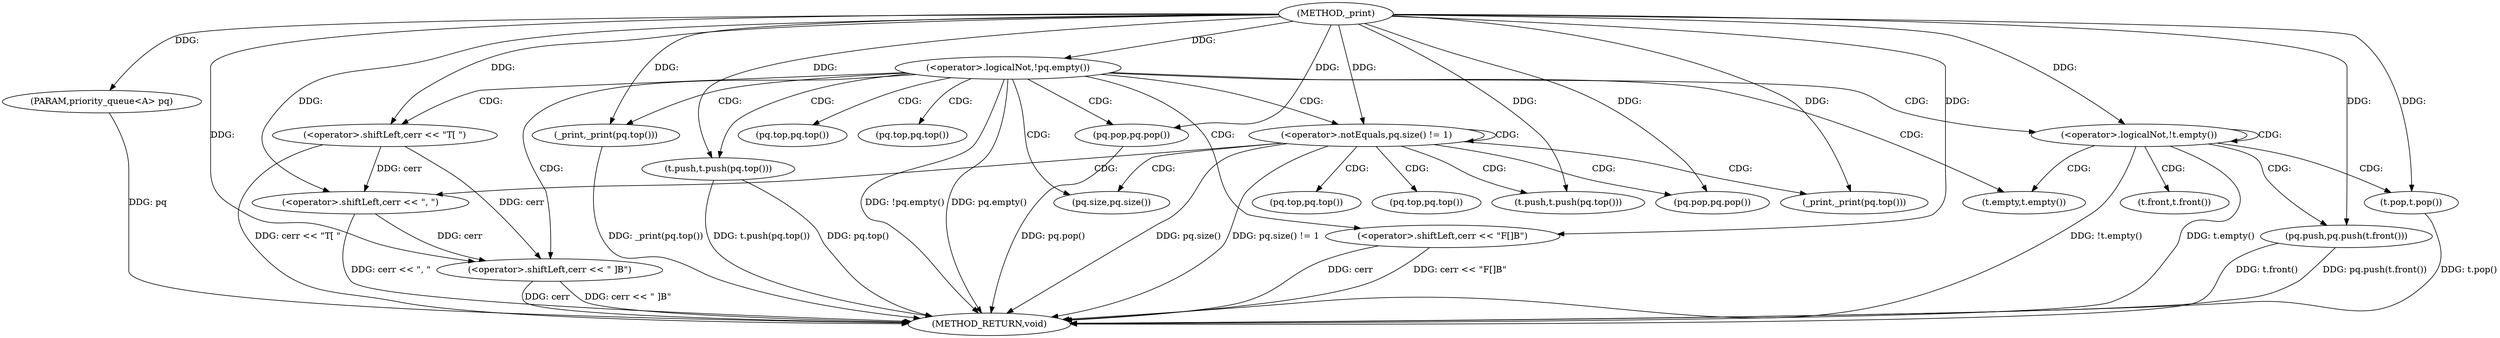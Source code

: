 digraph "_print" {  
"1000824" [label = "(METHOD,_print)" ]
"1000868" [label = "(METHOD_RETURN,void)" ]
"1000825" [label = "(PARAM,priority_queue<A> pq)" ]
"1000828" [label = "(<operator>.logicalNot,!pq.empty())" ]
"1000832" [label = "(<operator>.shiftLeft,cerr << \"T[ \")" ]
"1000848" [label = "(_print,_print(pq.top()))" ]
"1000850" [label = "(<operator>.shiftLeft,cerr << \" ]B\")" ]
"1000853" [label = "(t.push,t.push(pq.top()))" ]
"1000855" [label = "(pq.pop,pq.pop())" ]
"1000836" [label = "(<operator>.notEquals,pq.size() != 1)" ]
"1000857" [label = "(<operator>.logicalNot,!t.empty())" ]
"1000865" [label = "(<operator>.shiftLeft,cerr << \"F[]B\")" ]
"1000840" [label = "(_print,_print(pq.top()))" ]
"1000842" [label = "(<operator>.shiftLeft,cerr << \", \")" ]
"1000845" [label = "(t.push,t.push(pq.top()))" ]
"1000847" [label = "(pq.pop,pq.pop())" ]
"1000860" [label = "(pq.push,pq.push(t.front()))" ]
"1000862" [label = "(t.pop,t.pop())" ]
"1000849" [label = "(pq.top,pq.top())" ]
"1000854" [label = "(pq.top,pq.top())" ]
"1000837" [label = "(pq.size,pq.size())" ]
"1000858" [label = "(t.empty,t.empty())" ]
"1000841" [label = "(pq.top,pq.top())" ]
"1000846" [label = "(pq.top,pq.top())" ]
"1000861" [label = "(t.front,t.front())" ]
  "1000825" -> "1000868"  [ label = "DDG: pq"] 
  "1000828" -> "1000868"  [ label = "DDG: pq.empty()"] 
  "1000828" -> "1000868"  [ label = "DDG: !pq.empty()"] 
  "1000865" -> "1000868"  [ label = "DDG: cerr"] 
  "1000865" -> "1000868"  [ label = "DDG: cerr << \"F[]B\""] 
  "1000832" -> "1000868"  [ label = "DDG: cerr << \"T[ \""] 
  "1000836" -> "1000868"  [ label = "DDG: pq.size()"] 
  "1000836" -> "1000868"  [ label = "DDG: pq.size() != 1"] 
  "1000848" -> "1000868"  [ label = "DDG: _print(pq.top())"] 
  "1000850" -> "1000868"  [ label = "DDG: cerr"] 
  "1000850" -> "1000868"  [ label = "DDG: cerr << \" ]B\""] 
  "1000853" -> "1000868"  [ label = "DDG: pq.top()"] 
  "1000853" -> "1000868"  [ label = "DDG: t.push(pq.top())"] 
  "1000855" -> "1000868"  [ label = "DDG: pq.pop()"] 
  "1000857" -> "1000868"  [ label = "DDG: t.empty()"] 
  "1000857" -> "1000868"  [ label = "DDG: !t.empty()"] 
  "1000860" -> "1000868"  [ label = "DDG: t.front()"] 
  "1000860" -> "1000868"  [ label = "DDG: pq.push(t.front())"] 
  "1000862" -> "1000868"  [ label = "DDG: t.pop()"] 
  "1000842" -> "1000868"  [ label = "DDG: cerr << \", \""] 
  "1000824" -> "1000825"  [ label = "DDG: "] 
  "1000824" -> "1000828"  [ label = "DDG: "] 
  "1000824" -> "1000855"  [ label = "DDG: "] 
  "1000824" -> "1000832"  [ label = "DDG: "] 
  "1000824" -> "1000848"  [ label = "DDG: "] 
  "1000832" -> "1000850"  [ label = "DDG: cerr"] 
  "1000842" -> "1000850"  [ label = "DDG: cerr"] 
  "1000824" -> "1000850"  [ label = "DDG: "] 
  "1000824" -> "1000853"  [ label = "DDG: "] 
  "1000824" -> "1000836"  [ label = "DDG: "] 
  "1000824" -> "1000847"  [ label = "DDG: "] 
  "1000824" -> "1000857"  [ label = "DDG: "] 
  "1000824" -> "1000862"  [ label = "DDG: "] 
  "1000824" -> "1000865"  [ label = "DDG: "] 
  "1000824" -> "1000840"  [ label = "DDG: "] 
  "1000832" -> "1000842"  [ label = "DDG: cerr"] 
  "1000824" -> "1000842"  [ label = "DDG: "] 
  "1000824" -> "1000845"  [ label = "DDG: "] 
  "1000824" -> "1000860"  [ label = "DDG: "] 
  "1000828" -> "1000850"  [ label = "CDG: "] 
  "1000828" -> "1000854"  [ label = "CDG: "] 
  "1000828" -> "1000855"  [ label = "CDG: "] 
  "1000828" -> "1000858"  [ label = "CDG: "] 
  "1000828" -> "1000832"  [ label = "CDG: "] 
  "1000828" -> "1000848"  [ label = "CDG: "] 
  "1000828" -> "1000849"  [ label = "CDG: "] 
  "1000828" -> "1000853"  [ label = "CDG: "] 
  "1000828" -> "1000836"  [ label = "CDG: "] 
  "1000828" -> "1000857"  [ label = "CDG: "] 
  "1000828" -> "1000865"  [ label = "CDG: "] 
  "1000828" -> "1000837"  [ label = "CDG: "] 
  "1000836" -> "1000847"  [ label = "CDG: "] 
  "1000836" -> "1000846"  [ label = "CDG: "] 
  "1000836" -> "1000840"  [ label = "CDG: "] 
  "1000836" -> "1000836"  [ label = "CDG: "] 
  "1000836" -> "1000842"  [ label = "CDG: "] 
  "1000836" -> "1000845"  [ label = "CDG: "] 
  "1000836" -> "1000837"  [ label = "CDG: "] 
  "1000836" -> "1000841"  [ label = "CDG: "] 
  "1000857" -> "1000858"  [ label = "CDG: "] 
  "1000857" -> "1000862"  [ label = "CDG: "] 
  "1000857" -> "1000861"  [ label = "CDG: "] 
  "1000857" -> "1000860"  [ label = "CDG: "] 
  "1000857" -> "1000857"  [ label = "CDG: "] 
}
